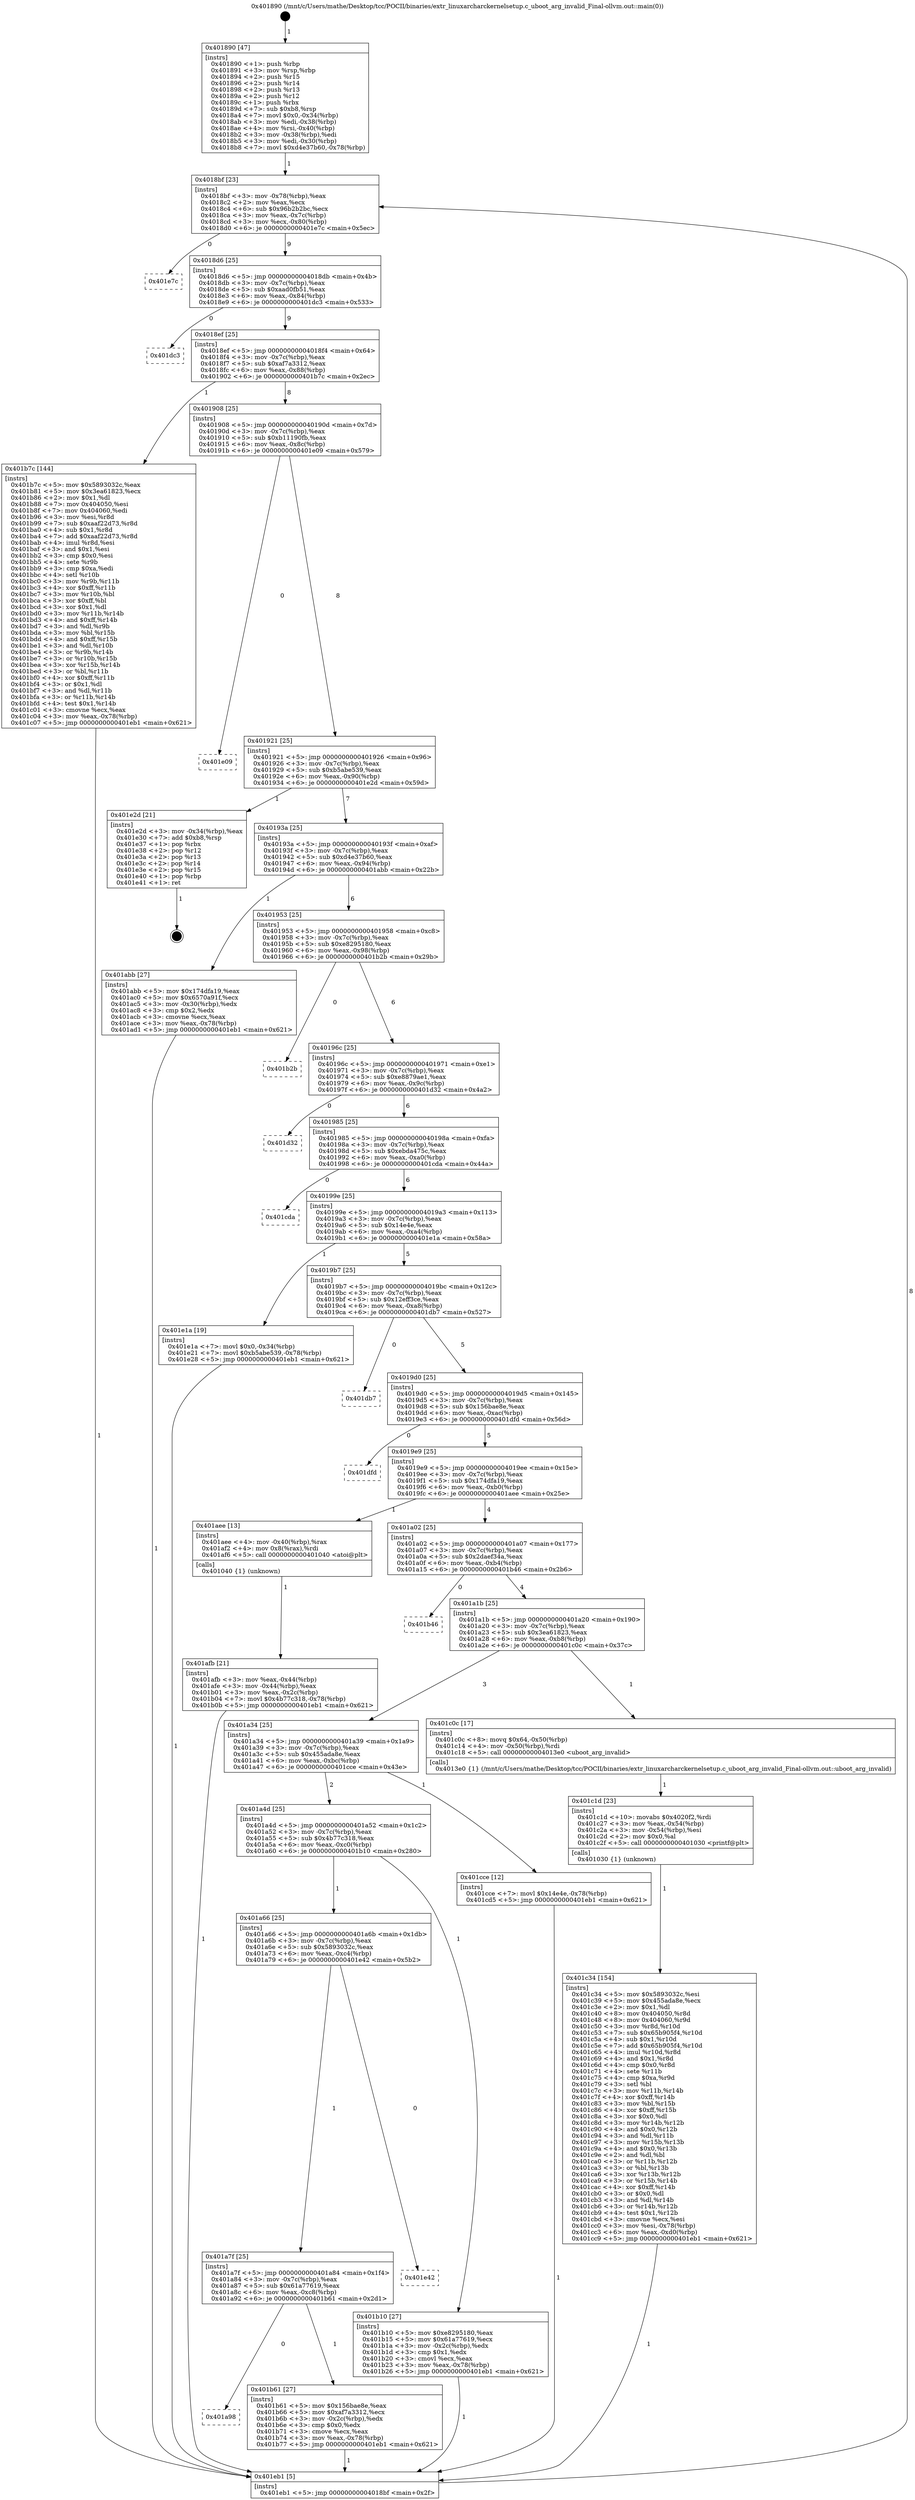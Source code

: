 digraph "0x401890" {
  label = "0x401890 (/mnt/c/Users/mathe/Desktop/tcc/POCII/binaries/extr_linuxarcharckernelsetup.c_uboot_arg_invalid_Final-ollvm.out::main(0))"
  labelloc = "t"
  node[shape=record]

  Entry [label="",width=0.3,height=0.3,shape=circle,fillcolor=black,style=filled]
  "0x4018bf" [label="{
     0x4018bf [23]\l
     | [instrs]\l
     &nbsp;&nbsp;0x4018bf \<+3\>: mov -0x78(%rbp),%eax\l
     &nbsp;&nbsp;0x4018c2 \<+2\>: mov %eax,%ecx\l
     &nbsp;&nbsp;0x4018c4 \<+6\>: sub $0x96b2b2bc,%ecx\l
     &nbsp;&nbsp;0x4018ca \<+3\>: mov %eax,-0x7c(%rbp)\l
     &nbsp;&nbsp;0x4018cd \<+3\>: mov %ecx,-0x80(%rbp)\l
     &nbsp;&nbsp;0x4018d0 \<+6\>: je 0000000000401e7c \<main+0x5ec\>\l
  }"]
  "0x401e7c" [label="{
     0x401e7c\l
  }", style=dashed]
  "0x4018d6" [label="{
     0x4018d6 [25]\l
     | [instrs]\l
     &nbsp;&nbsp;0x4018d6 \<+5\>: jmp 00000000004018db \<main+0x4b\>\l
     &nbsp;&nbsp;0x4018db \<+3\>: mov -0x7c(%rbp),%eax\l
     &nbsp;&nbsp;0x4018de \<+5\>: sub $0xaad0fb51,%eax\l
     &nbsp;&nbsp;0x4018e3 \<+6\>: mov %eax,-0x84(%rbp)\l
     &nbsp;&nbsp;0x4018e9 \<+6\>: je 0000000000401dc3 \<main+0x533\>\l
  }"]
  Exit [label="",width=0.3,height=0.3,shape=circle,fillcolor=black,style=filled,peripheries=2]
  "0x401dc3" [label="{
     0x401dc3\l
  }", style=dashed]
  "0x4018ef" [label="{
     0x4018ef [25]\l
     | [instrs]\l
     &nbsp;&nbsp;0x4018ef \<+5\>: jmp 00000000004018f4 \<main+0x64\>\l
     &nbsp;&nbsp;0x4018f4 \<+3\>: mov -0x7c(%rbp),%eax\l
     &nbsp;&nbsp;0x4018f7 \<+5\>: sub $0xaf7a3312,%eax\l
     &nbsp;&nbsp;0x4018fc \<+6\>: mov %eax,-0x88(%rbp)\l
     &nbsp;&nbsp;0x401902 \<+6\>: je 0000000000401b7c \<main+0x2ec\>\l
  }"]
  "0x401c34" [label="{
     0x401c34 [154]\l
     | [instrs]\l
     &nbsp;&nbsp;0x401c34 \<+5\>: mov $0x5893032c,%esi\l
     &nbsp;&nbsp;0x401c39 \<+5\>: mov $0x455ada8e,%ecx\l
     &nbsp;&nbsp;0x401c3e \<+2\>: mov $0x1,%dl\l
     &nbsp;&nbsp;0x401c40 \<+8\>: mov 0x404050,%r8d\l
     &nbsp;&nbsp;0x401c48 \<+8\>: mov 0x404060,%r9d\l
     &nbsp;&nbsp;0x401c50 \<+3\>: mov %r8d,%r10d\l
     &nbsp;&nbsp;0x401c53 \<+7\>: sub $0x65b905f4,%r10d\l
     &nbsp;&nbsp;0x401c5a \<+4\>: sub $0x1,%r10d\l
     &nbsp;&nbsp;0x401c5e \<+7\>: add $0x65b905f4,%r10d\l
     &nbsp;&nbsp;0x401c65 \<+4\>: imul %r10d,%r8d\l
     &nbsp;&nbsp;0x401c69 \<+4\>: and $0x1,%r8d\l
     &nbsp;&nbsp;0x401c6d \<+4\>: cmp $0x0,%r8d\l
     &nbsp;&nbsp;0x401c71 \<+4\>: sete %r11b\l
     &nbsp;&nbsp;0x401c75 \<+4\>: cmp $0xa,%r9d\l
     &nbsp;&nbsp;0x401c79 \<+3\>: setl %bl\l
     &nbsp;&nbsp;0x401c7c \<+3\>: mov %r11b,%r14b\l
     &nbsp;&nbsp;0x401c7f \<+4\>: xor $0xff,%r14b\l
     &nbsp;&nbsp;0x401c83 \<+3\>: mov %bl,%r15b\l
     &nbsp;&nbsp;0x401c86 \<+4\>: xor $0xff,%r15b\l
     &nbsp;&nbsp;0x401c8a \<+3\>: xor $0x0,%dl\l
     &nbsp;&nbsp;0x401c8d \<+3\>: mov %r14b,%r12b\l
     &nbsp;&nbsp;0x401c90 \<+4\>: and $0x0,%r12b\l
     &nbsp;&nbsp;0x401c94 \<+3\>: and %dl,%r11b\l
     &nbsp;&nbsp;0x401c97 \<+3\>: mov %r15b,%r13b\l
     &nbsp;&nbsp;0x401c9a \<+4\>: and $0x0,%r13b\l
     &nbsp;&nbsp;0x401c9e \<+2\>: and %dl,%bl\l
     &nbsp;&nbsp;0x401ca0 \<+3\>: or %r11b,%r12b\l
     &nbsp;&nbsp;0x401ca3 \<+3\>: or %bl,%r13b\l
     &nbsp;&nbsp;0x401ca6 \<+3\>: xor %r13b,%r12b\l
     &nbsp;&nbsp;0x401ca9 \<+3\>: or %r15b,%r14b\l
     &nbsp;&nbsp;0x401cac \<+4\>: xor $0xff,%r14b\l
     &nbsp;&nbsp;0x401cb0 \<+3\>: or $0x0,%dl\l
     &nbsp;&nbsp;0x401cb3 \<+3\>: and %dl,%r14b\l
     &nbsp;&nbsp;0x401cb6 \<+3\>: or %r14b,%r12b\l
     &nbsp;&nbsp;0x401cb9 \<+4\>: test $0x1,%r12b\l
     &nbsp;&nbsp;0x401cbd \<+3\>: cmovne %ecx,%esi\l
     &nbsp;&nbsp;0x401cc0 \<+3\>: mov %esi,-0x78(%rbp)\l
     &nbsp;&nbsp;0x401cc3 \<+6\>: mov %eax,-0xd0(%rbp)\l
     &nbsp;&nbsp;0x401cc9 \<+5\>: jmp 0000000000401eb1 \<main+0x621\>\l
  }"]
  "0x401b7c" [label="{
     0x401b7c [144]\l
     | [instrs]\l
     &nbsp;&nbsp;0x401b7c \<+5\>: mov $0x5893032c,%eax\l
     &nbsp;&nbsp;0x401b81 \<+5\>: mov $0x3ea61823,%ecx\l
     &nbsp;&nbsp;0x401b86 \<+2\>: mov $0x1,%dl\l
     &nbsp;&nbsp;0x401b88 \<+7\>: mov 0x404050,%esi\l
     &nbsp;&nbsp;0x401b8f \<+7\>: mov 0x404060,%edi\l
     &nbsp;&nbsp;0x401b96 \<+3\>: mov %esi,%r8d\l
     &nbsp;&nbsp;0x401b99 \<+7\>: sub $0xaaf22d73,%r8d\l
     &nbsp;&nbsp;0x401ba0 \<+4\>: sub $0x1,%r8d\l
     &nbsp;&nbsp;0x401ba4 \<+7\>: add $0xaaf22d73,%r8d\l
     &nbsp;&nbsp;0x401bab \<+4\>: imul %r8d,%esi\l
     &nbsp;&nbsp;0x401baf \<+3\>: and $0x1,%esi\l
     &nbsp;&nbsp;0x401bb2 \<+3\>: cmp $0x0,%esi\l
     &nbsp;&nbsp;0x401bb5 \<+4\>: sete %r9b\l
     &nbsp;&nbsp;0x401bb9 \<+3\>: cmp $0xa,%edi\l
     &nbsp;&nbsp;0x401bbc \<+4\>: setl %r10b\l
     &nbsp;&nbsp;0x401bc0 \<+3\>: mov %r9b,%r11b\l
     &nbsp;&nbsp;0x401bc3 \<+4\>: xor $0xff,%r11b\l
     &nbsp;&nbsp;0x401bc7 \<+3\>: mov %r10b,%bl\l
     &nbsp;&nbsp;0x401bca \<+3\>: xor $0xff,%bl\l
     &nbsp;&nbsp;0x401bcd \<+3\>: xor $0x1,%dl\l
     &nbsp;&nbsp;0x401bd0 \<+3\>: mov %r11b,%r14b\l
     &nbsp;&nbsp;0x401bd3 \<+4\>: and $0xff,%r14b\l
     &nbsp;&nbsp;0x401bd7 \<+3\>: and %dl,%r9b\l
     &nbsp;&nbsp;0x401bda \<+3\>: mov %bl,%r15b\l
     &nbsp;&nbsp;0x401bdd \<+4\>: and $0xff,%r15b\l
     &nbsp;&nbsp;0x401be1 \<+3\>: and %dl,%r10b\l
     &nbsp;&nbsp;0x401be4 \<+3\>: or %r9b,%r14b\l
     &nbsp;&nbsp;0x401be7 \<+3\>: or %r10b,%r15b\l
     &nbsp;&nbsp;0x401bea \<+3\>: xor %r15b,%r14b\l
     &nbsp;&nbsp;0x401bed \<+3\>: or %bl,%r11b\l
     &nbsp;&nbsp;0x401bf0 \<+4\>: xor $0xff,%r11b\l
     &nbsp;&nbsp;0x401bf4 \<+3\>: or $0x1,%dl\l
     &nbsp;&nbsp;0x401bf7 \<+3\>: and %dl,%r11b\l
     &nbsp;&nbsp;0x401bfa \<+3\>: or %r11b,%r14b\l
     &nbsp;&nbsp;0x401bfd \<+4\>: test $0x1,%r14b\l
     &nbsp;&nbsp;0x401c01 \<+3\>: cmovne %ecx,%eax\l
     &nbsp;&nbsp;0x401c04 \<+3\>: mov %eax,-0x78(%rbp)\l
     &nbsp;&nbsp;0x401c07 \<+5\>: jmp 0000000000401eb1 \<main+0x621\>\l
  }"]
  "0x401908" [label="{
     0x401908 [25]\l
     | [instrs]\l
     &nbsp;&nbsp;0x401908 \<+5\>: jmp 000000000040190d \<main+0x7d\>\l
     &nbsp;&nbsp;0x40190d \<+3\>: mov -0x7c(%rbp),%eax\l
     &nbsp;&nbsp;0x401910 \<+5\>: sub $0xb11190fb,%eax\l
     &nbsp;&nbsp;0x401915 \<+6\>: mov %eax,-0x8c(%rbp)\l
     &nbsp;&nbsp;0x40191b \<+6\>: je 0000000000401e09 \<main+0x579\>\l
  }"]
  "0x401c1d" [label="{
     0x401c1d [23]\l
     | [instrs]\l
     &nbsp;&nbsp;0x401c1d \<+10\>: movabs $0x4020f2,%rdi\l
     &nbsp;&nbsp;0x401c27 \<+3\>: mov %eax,-0x54(%rbp)\l
     &nbsp;&nbsp;0x401c2a \<+3\>: mov -0x54(%rbp),%esi\l
     &nbsp;&nbsp;0x401c2d \<+2\>: mov $0x0,%al\l
     &nbsp;&nbsp;0x401c2f \<+5\>: call 0000000000401030 \<printf@plt\>\l
     | [calls]\l
     &nbsp;&nbsp;0x401030 \{1\} (unknown)\l
  }"]
  "0x401e09" [label="{
     0x401e09\l
  }", style=dashed]
  "0x401921" [label="{
     0x401921 [25]\l
     | [instrs]\l
     &nbsp;&nbsp;0x401921 \<+5\>: jmp 0000000000401926 \<main+0x96\>\l
     &nbsp;&nbsp;0x401926 \<+3\>: mov -0x7c(%rbp),%eax\l
     &nbsp;&nbsp;0x401929 \<+5\>: sub $0xb5abe539,%eax\l
     &nbsp;&nbsp;0x40192e \<+6\>: mov %eax,-0x90(%rbp)\l
     &nbsp;&nbsp;0x401934 \<+6\>: je 0000000000401e2d \<main+0x59d\>\l
  }"]
  "0x401a98" [label="{
     0x401a98\l
  }", style=dashed]
  "0x401e2d" [label="{
     0x401e2d [21]\l
     | [instrs]\l
     &nbsp;&nbsp;0x401e2d \<+3\>: mov -0x34(%rbp),%eax\l
     &nbsp;&nbsp;0x401e30 \<+7\>: add $0xb8,%rsp\l
     &nbsp;&nbsp;0x401e37 \<+1\>: pop %rbx\l
     &nbsp;&nbsp;0x401e38 \<+2\>: pop %r12\l
     &nbsp;&nbsp;0x401e3a \<+2\>: pop %r13\l
     &nbsp;&nbsp;0x401e3c \<+2\>: pop %r14\l
     &nbsp;&nbsp;0x401e3e \<+2\>: pop %r15\l
     &nbsp;&nbsp;0x401e40 \<+1\>: pop %rbp\l
     &nbsp;&nbsp;0x401e41 \<+1\>: ret\l
  }"]
  "0x40193a" [label="{
     0x40193a [25]\l
     | [instrs]\l
     &nbsp;&nbsp;0x40193a \<+5\>: jmp 000000000040193f \<main+0xaf\>\l
     &nbsp;&nbsp;0x40193f \<+3\>: mov -0x7c(%rbp),%eax\l
     &nbsp;&nbsp;0x401942 \<+5\>: sub $0xd4e37b60,%eax\l
     &nbsp;&nbsp;0x401947 \<+6\>: mov %eax,-0x94(%rbp)\l
     &nbsp;&nbsp;0x40194d \<+6\>: je 0000000000401abb \<main+0x22b\>\l
  }"]
  "0x401b61" [label="{
     0x401b61 [27]\l
     | [instrs]\l
     &nbsp;&nbsp;0x401b61 \<+5\>: mov $0x156bae8e,%eax\l
     &nbsp;&nbsp;0x401b66 \<+5\>: mov $0xaf7a3312,%ecx\l
     &nbsp;&nbsp;0x401b6b \<+3\>: mov -0x2c(%rbp),%edx\l
     &nbsp;&nbsp;0x401b6e \<+3\>: cmp $0x0,%edx\l
     &nbsp;&nbsp;0x401b71 \<+3\>: cmove %ecx,%eax\l
     &nbsp;&nbsp;0x401b74 \<+3\>: mov %eax,-0x78(%rbp)\l
     &nbsp;&nbsp;0x401b77 \<+5\>: jmp 0000000000401eb1 \<main+0x621\>\l
  }"]
  "0x401abb" [label="{
     0x401abb [27]\l
     | [instrs]\l
     &nbsp;&nbsp;0x401abb \<+5\>: mov $0x174dfa19,%eax\l
     &nbsp;&nbsp;0x401ac0 \<+5\>: mov $0x6570a91f,%ecx\l
     &nbsp;&nbsp;0x401ac5 \<+3\>: mov -0x30(%rbp),%edx\l
     &nbsp;&nbsp;0x401ac8 \<+3\>: cmp $0x2,%edx\l
     &nbsp;&nbsp;0x401acb \<+3\>: cmovne %ecx,%eax\l
     &nbsp;&nbsp;0x401ace \<+3\>: mov %eax,-0x78(%rbp)\l
     &nbsp;&nbsp;0x401ad1 \<+5\>: jmp 0000000000401eb1 \<main+0x621\>\l
  }"]
  "0x401953" [label="{
     0x401953 [25]\l
     | [instrs]\l
     &nbsp;&nbsp;0x401953 \<+5\>: jmp 0000000000401958 \<main+0xc8\>\l
     &nbsp;&nbsp;0x401958 \<+3\>: mov -0x7c(%rbp),%eax\l
     &nbsp;&nbsp;0x40195b \<+5\>: sub $0xe8295180,%eax\l
     &nbsp;&nbsp;0x401960 \<+6\>: mov %eax,-0x98(%rbp)\l
     &nbsp;&nbsp;0x401966 \<+6\>: je 0000000000401b2b \<main+0x29b\>\l
  }"]
  "0x401eb1" [label="{
     0x401eb1 [5]\l
     | [instrs]\l
     &nbsp;&nbsp;0x401eb1 \<+5\>: jmp 00000000004018bf \<main+0x2f\>\l
  }"]
  "0x401890" [label="{
     0x401890 [47]\l
     | [instrs]\l
     &nbsp;&nbsp;0x401890 \<+1\>: push %rbp\l
     &nbsp;&nbsp;0x401891 \<+3\>: mov %rsp,%rbp\l
     &nbsp;&nbsp;0x401894 \<+2\>: push %r15\l
     &nbsp;&nbsp;0x401896 \<+2\>: push %r14\l
     &nbsp;&nbsp;0x401898 \<+2\>: push %r13\l
     &nbsp;&nbsp;0x40189a \<+2\>: push %r12\l
     &nbsp;&nbsp;0x40189c \<+1\>: push %rbx\l
     &nbsp;&nbsp;0x40189d \<+7\>: sub $0xb8,%rsp\l
     &nbsp;&nbsp;0x4018a4 \<+7\>: movl $0x0,-0x34(%rbp)\l
     &nbsp;&nbsp;0x4018ab \<+3\>: mov %edi,-0x38(%rbp)\l
     &nbsp;&nbsp;0x4018ae \<+4\>: mov %rsi,-0x40(%rbp)\l
     &nbsp;&nbsp;0x4018b2 \<+3\>: mov -0x38(%rbp),%edi\l
     &nbsp;&nbsp;0x4018b5 \<+3\>: mov %edi,-0x30(%rbp)\l
     &nbsp;&nbsp;0x4018b8 \<+7\>: movl $0xd4e37b60,-0x78(%rbp)\l
  }"]
  "0x401a7f" [label="{
     0x401a7f [25]\l
     | [instrs]\l
     &nbsp;&nbsp;0x401a7f \<+5\>: jmp 0000000000401a84 \<main+0x1f4\>\l
     &nbsp;&nbsp;0x401a84 \<+3\>: mov -0x7c(%rbp),%eax\l
     &nbsp;&nbsp;0x401a87 \<+5\>: sub $0x61a77619,%eax\l
     &nbsp;&nbsp;0x401a8c \<+6\>: mov %eax,-0xc8(%rbp)\l
     &nbsp;&nbsp;0x401a92 \<+6\>: je 0000000000401b61 \<main+0x2d1\>\l
  }"]
  "0x401b2b" [label="{
     0x401b2b\l
  }", style=dashed]
  "0x40196c" [label="{
     0x40196c [25]\l
     | [instrs]\l
     &nbsp;&nbsp;0x40196c \<+5\>: jmp 0000000000401971 \<main+0xe1\>\l
     &nbsp;&nbsp;0x401971 \<+3\>: mov -0x7c(%rbp),%eax\l
     &nbsp;&nbsp;0x401974 \<+5\>: sub $0xe8879ae1,%eax\l
     &nbsp;&nbsp;0x401979 \<+6\>: mov %eax,-0x9c(%rbp)\l
     &nbsp;&nbsp;0x40197f \<+6\>: je 0000000000401d32 \<main+0x4a2\>\l
  }"]
  "0x401e42" [label="{
     0x401e42\l
  }", style=dashed]
  "0x401d32" [label="{
     0x401d32\l
  }", style=dashed]
  "0x401985" [label="{
     0x401985 [25]\l
     | [instrs]\l
     &nbsp;&nbsp;0x401985 \<+5\>: jmp 000000000040198a \<main+0xfa\>\l
     &nbsp;&nbsp;0x40198a \<+3\>: mov -0x7c(%rbp),%eax\l
     &nbsp;&nbsp;0x40198d \<+5\>: sub $0xebda475c,%eax\l
     &nbsp;&nbsp;0x401992 \<+6\>: mov %eax,-0xa0(%rbp)\l
     &nbsp;&nbsp;0x401998 \<+6\>: je 0000000000401cda \<main+0x44a\>\l
  }"]
  "0x401a66" [label="{
     0x401a66 [25]\l
     | [instrs]\l
     &nbsp;&nbsp;0x401a66 \<+5\>: jmp 0000000000401a6b \<main+0x1db\>\l
     &nbsp;&nbsp;0x401a6b \<+3\>: mov -0x7c(%rbp),%eax\l
     &nbsp;&nbsp;0x401a6e \<+5\>: sub $0x5893032c,%eax\l
     &nbsp;&nbsp;0x401a73 \<+6\>: mov %eax,-0xc4(%rbp)\l
     &nbsp;&nbsp;0x401a79 \<+6\>: je 0000000000401e42 \<main+0x5b2\>\l
  }"]
  "0x401cda" [label="{
     0x401cda\l
  }", style=dashed]
  "0x40199e" [label="{
     0x40199e [25]\l
     | [instrs]\l
     &nbsp;&nbsp;0x40199e \<+5\>: jmp 00000000004019a3 \<main+0x113\>\l
     &nbsp;&nbsp;0x4019a3 \<+3\>: mov -0x7c(%rbp),%eax\l
     &nbsp;&nbsp;0x4019a6 \<+5\>: sub $0x14e4e,%eax\l
     &nbsp;&nbsp;0x4019ab \<+6\>: mov %eax,-0xa4(%rbp)\l
     &nbsp;&nbsp;0x4019b1 \<+6\>: je 0000000000401e1a \<main+0x58a\>\l
  }"]
  "0x401b10" [label="{
     0x401b10 [27]\l
     | [instrs]\l
     &nbsp;&nbsp;0x401b10 \<+5\>: mov $0xe8295180,%eax\l
     &nbsp;&nbsp;0x401b15 \<+5\>: mov $0x61a77619,%ecx\l
     &nbsp;&nbsp;0x401b1a \<+3\>: mov -0x2c(%rbp),%edx\l
     &nbsp;&nbsp;0x401b1d \<+3\>: cmp $0x1,%edx\l
     &nbsp;&nbsp;0x401b20 \<+3\>: cmovl %ecx,%eax\l
     &nbsp;&nbsp;0x401b23 \<+3\>: mov %eax,-0x78(%rbp)\l
     &nbsp;&nbsp;0x401b26 \<+5\>: jmp 0000000000401eb1 \<main+0x621\>\l
  }"]
  "0x401e1a" [label="{
     0x401e1a [19]\l
     | [instrs]\l
     &nbsp;&nbsp;0x401e1a \<+7\>: movl $0x0,-0x34(%rbp)\l
     &nbsp;&nbsp;0x401e21 \<+7\>: movl $0xb5abe539,-0x78(%rbp)\l
     &nbsp;&nbsp;0x401e28 \<+5\>: jmp 0000000000401eb1 \<main+0x621\>\l
  }"]
  "0x4019b7" [label="{
     0x4019b7 [25]\l
     | [instrs]\l
     &nbsp;&nbsp;0x4019b7 \<+5\>: jmp 00000000004019bc \<main+0x12c\>\l
     &nbsp;&nbsp;0x4019bc \<+3\>: mov -0x7c(%rbp),%eax\l
     &nbsp;&nbsp;0x4019bf \<+5\>: sub $0x12eff3ce,%eax\l
     &nbsp;&nbsp;0x4019c4 \<+6\>: mov %eax,-0xa8(%rbp)\l
     &nbsp;&nbsp;0x4019ca \<+6\>: je 0000000000401db7 \<main+0x527\>\l
  }"]
  "0x401a4d" [label="{
     0x401a4d [25]\l
     | [instrs]\l
     &nbsp;&nbsp;0x401a4d \<+5\>: jmp 0000000000401a52 \<main+0x1c2\>\l
     &nbsp;&nbsp;0x401a52 \<+3\>: mov -0x7c(%rbp),%eax\l
     &nbsp;&nbsp;0x401a55 \<+5\>: sub $0x4b77c318,%eax\l
     &nbsp;&nbsp;0x401a5a \<+6\>: mov %eax,-0xc0(%rbp)\l
     &nbsp;&nbsp;0x401a60 \<+6\>: je 0000000000401b10 \<main+0x280\>\l
  }"]
  "0x401db7" [label="{
     0x401db7\l
  }", style=dashed]
  "0x4019d0" [label="{
     0x4019d0 [25]\l
     | [instrs]\l
     &nbsp;&nbsp;0x4019d0 \<+5\>: jmp 00000000004019d5 \<main+0x145\>\l
     &nbsp;&nbsp;0x4019d5 \<+3\>: mov -0x7c(%rbp),%eax\l
     &nbsp;&nbsp;0x4019d8 \<+5\>: sub $0x156bae8e,%eax\l
     &nbsp;&nbsp;0x4019dd \<+6\>: mov %eax,-0xac(%rbp)\l
     &nbsp;&nbsp;0x4019e3 \<+6\>: je 0000000000401dfd \<main+0x56d\>\l
  }"]
  "0x401cce" [label="{
     0x401cce [12]\l
     | [instrs]\l
     &nbsp;&nbsp;0x401cce \<+7\>: movl $0x14e4e,-0x78(%rbp)\l
     &nbsp;&nbsp;0x401cd5 \<+5\>: jmp 0000000000401eb1 \<main+0x621\>\l
  }"]
  "0x401dfd" [label="{
     0x401dfd\l
  }", style=dashed]
  "0x4019e9" [label="{
     0x4019e9 [25]\l
     | [instrs]\l
     &nbsp;&nbsp;0x4019e9 \<+5\>: jmp 00000000004019ee \<main+0x15e\>\l
     &nbsp;&nbsp;0x4019ee \<+3\>: mov -0x7c(%rbp),%eax\l
     &nbsp;&nbsp;0x4019f1 \<+5\>: sub $0x174dfa19,%eax\l
     &nbsp;&nbsp;0x4019f6 \<+6\>: mov %eax,-0xb0(%rbp)\l
     &nbsp;&nbsp;0x4019fc \<+6\>: je 0000000000401aee \<main+0x25e\>\l
  }"]
  "0x401a34" [label="{
     0x401a34 [25]\l
     | [instrs]\l
     &nbsp;&nbsp;0x401a34 \<+5\>: jmp 0000000000401a39 \<main+0x1a9\>\l
     &nbsp;&nbsp;0x401a39 \<+3\>: mov -0x7c(%rbp),%eax\l
     &nbsp;&nbsp;0x401a3c \<+5\>: sub $0x455ada8e,%eax\l
     &nbsp;&nbsp;0x401a41 \<+6\>: mov %eax,-0xbc(%rbp)\l
     &nbsp;&nbsp;0x401a47 \<+6\>: je 0000000000401cce \<main+0x43e\>\l
  }"]
  "0x401aee" [label="{
     0x401aee [13]\l
     | [instrs]\l
     &nbsp;&nbsp;0x401aee \<+4\>: mov -0x40(%rbp),%rax\l
     &nbsp;&nbsp;0x401af2 \<+4\>: mov 0x8(%rax),%rdi\l
     &nbsp;&nbsp;0x401af6 \<+5\>: call 0000000000401040 \<atoi@plt\>\l
     | [calls]\l
     &nbsp;&nbsp;0x401040 \{1\} (unknown)\l
  }"]
  "0x401a02" [label="{
     0x401a02 [25]\l
     | [instrs]\l
     &nbsp;&nbsp;0x401a02 \<+5\>: jmp 0000000000401a07 \<main+0x177\>\l
     &nbsp;&nbsp;0x401a07 \<+3\>: mov -0x7c(%rbp),%eax\l
     &nbsp;&nbsp;0x401a0a \<+5\>: sub $0x2daef34a,%eax\l
     &nbsp;&nbsp;0x401a0f \<+6\>: mov %eax,-0xb4(%rbp)\l
     &nbsp;&nbsp;0x401a15 \<+6\>: je 0000000000401b46 \<main+0x2b6\>\l
  }"]
  "0x401afb" [label="{
     0x401afb [21]\l
     | [instrs]\l
     &nbsp;&nbsp;0x401afb \<+3\>: mov %eax,-0x44(%rbp)\l
     &nbsp;&nbsp;0x401afe \<+3\>: mov -0x44(%rbp),%eax\l
     &nbsp;&nbsp;0x401b01 \<+3\>: mov %eax,-0x2c(%rbp)\l
     &nbsp;&nbsp;0x401b04 \<+7\>: movl $0x4b77c318,-0x78(%rbp)\l
     &nbsp;&nbsp;0x401b0b \<+5\>: jmp 0000000000401eb1 \<main+0x621\>\l
  }"]
  "0x401c0c" [label="{
     0x401c0c [17]\l
     | [instrs]\l
     &nbsp;&nbsp;0x401c0c \<+8\>: movq $0x64,-0x50(%rbp)\l
     &nbsp;&nbsp;0x401c14 \<+4\>: mov -0x50(%rbp),%rdi\l
     &nbsp;&nbsp;0x401c18 \<+5\>: call 00000000004013e0 \<uboot_arg_invalid\>\l
     | [calls]\l
     &nbsp;&nbsp;0x4013e0 \{1\} (/mnt/c/Users/mathe/Desktop/tcc/POCII/binaries/extr_linuxarcharckernelsetup.c_uboot_arg_invalid_Final-ollvm.out::uboot_arg_invalid)\l
  }"]
  "0x401b46" [label="{
     0x401b46\l
  }", style=dashed]
  "0x401a1b" [label="{
     0x401a1b [25]\l
     | [instrs]\l
     &nbsp;&nbsp;0x401a1b \<+5\>: jmp 0000000000401a20 \<main+0x190\>\l
     &nbsp;&nbsp;0x401a20 \<+3\>: mov -0x7c(%rbp),%eax\l
     &nbsp;&nbsp;0x401a23 \<+5\>: sub $0x3ea61823,%eax\l
     &nbsp;&nbsp;0x401a28 \<+6\>: mov %eax,-0xb8(%rbp)\l
     &nbsp;&nbsp;0x401a2e \<+6\>: je 0000000000401c0c \<main+0x37c\>\l
  }"]
  Entry -> "0x401890" [label=" 1"]
  "0x4018bf" -> "0x401e7c" [label=" 0"]
  "0x4018bf" -> "0x4018d6" [label=" 9"]
  "0x401e2d" -> Exit [label=" 1"]
  "0x4018d6" -> "0x401dc3" [label=" 0"]
  "0x4018d6" -> "0x4018ef" [label=" 9"]
  "0x401e1a" -> "0x401eb1" [label=" 1"]
  "0x4018ef" -> "0x401b7c" [label=" 1"]
  "0x4018ef" -> "0x401908" [label=" 8"]
  "0x401cce" -> "0x401eb1" [label=" 1"]
  "0x401908" -> "0x401e09" [label=" 0"]
  "0x401908" -> "0x401921" [label=" 8"]
  "0x401c34" -> "0x401eb1" [label=" 1"]
  "0x401921" -> "0x401e2d" [label=" 1"]
  "0x401921" -> "0x40193a" [label=" 7"]
  "0x401c1d" -> "0x401c34" [label=" 1"]
  "0x40193a" -> "0x401abb" [label=" 1"]
  "0x40193a" -> "0x401953" [label=" 6"]
  "0x401abb" -> "0x401eb1" [label=" 1"]
  "0x401890" -> "0x4018bf" [label=" 1"]
  "0x401eb1" -> "0x4018bf" [label=" 8"]
  "0x401c0c" -> "0x401c1d" [label=" 1"]
  "0x401953" -> "0x401b2b" [label=" 0"]
  "0x401953" -> "0x40196c" [label=" 6"]
  "0x401b61" -> "0x401eb1" [label=" 1"]
  "0x40196c" -> "0x401d32" [label=" 0"]
  "0x40196c" -> "0x401985" [label=" 6"]
  "0x401a7f" -> "0x401a98" [label=" 0"]
  "0x401985" -> "0x401cda" [label=" 0"]
  "0x401985" -> "0x40199e" [label=" 6"]
  "0x401b7c" -> "0x401eb1" [label=" 1"]
  "0x40199e" -> "0x401e1a" [label=" 1"]
  "0x40199e" -> "0x4019b7" [label=" 5"]
  "0x401a66" -> "0x401a7f" [label=" 1"]
  "0x4019b7" -> "0x401db7" [label=" 0"]
  "0x4019b7" -> "0x4019d0" [label=" 5"]
  "0x401a7f" -> "0x401b61" [label=" 1"]
  "0x4019d0" -> "0x401dfd" [label=" 0"]
  "0x4019d0" -> "0x4019e9" [label=" 5"]
  "0x401b10" -> "0x401eb1" [label=" 1"]
  "0x4019e9" -> "0x401aee" [label=" 1"]
  "0x4019e9" -> "0x401a02" [label=" 4"]
  "0x401aee" -> "0x401afb" [label=" 1"]
  "0x401afb" -> "0x401eb1" [label=" 1"]
  "0x401a4d" -> "0x401b10" [label=" 1"]
  "0x401a02" -> "0x401b46" [label=" 0"]
  "0x401a02" -> "0x401a1b" [label=" 4"]
  "0x401a66" -> "0x401e42" [label=" 0"]
  "0x401a1b" -> "0x401c0c" [label=" 1"]
  "0x401a1b" -> "0x401a34" [label=" 3"]
  "0x401a4d" -> "0x401a66" [label=" 1"]
  "0x401a34" -> "0x401cce" [label=" 1"]
  "0x401a34" -> "0x401a4d" [label=" 2"]
}
